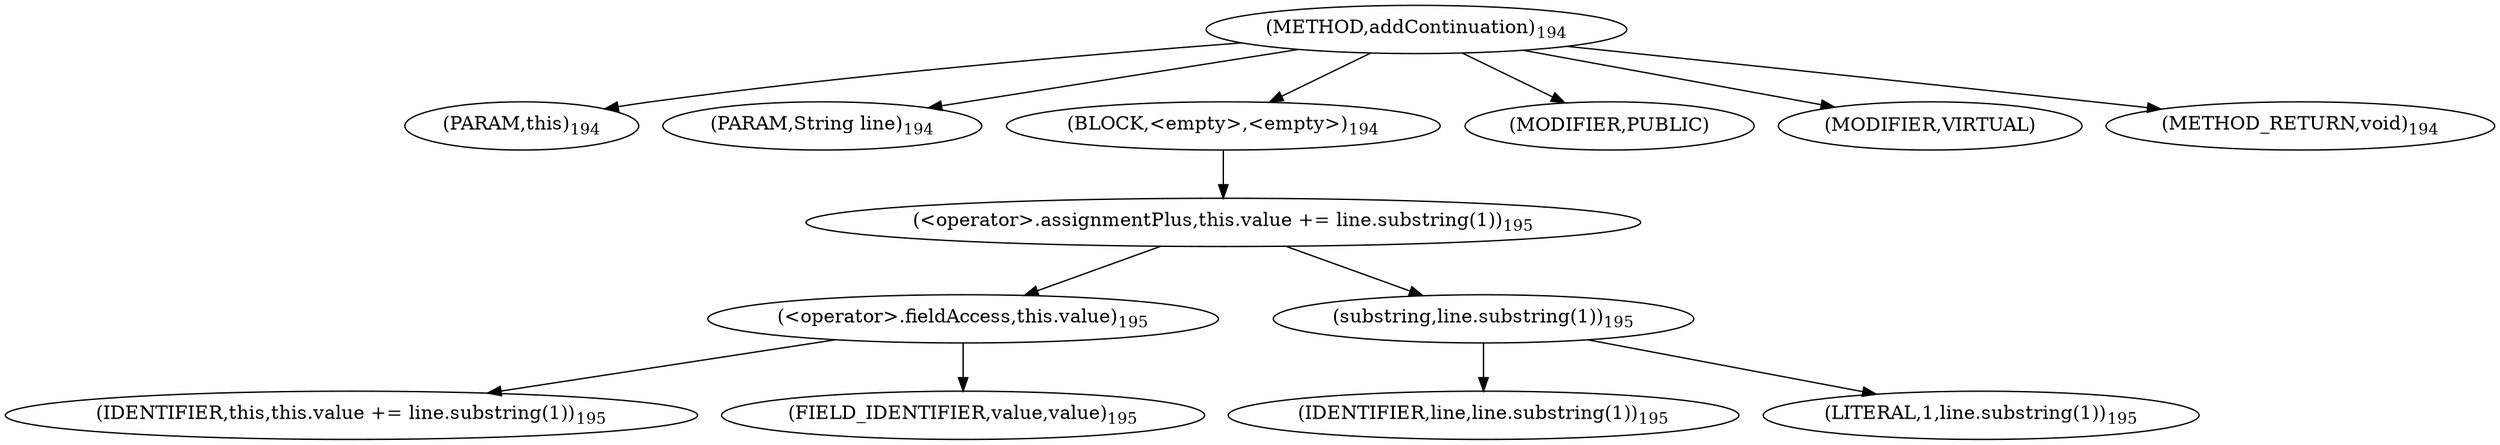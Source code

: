 digraph "addContinuation" {  
"325" [label = <(METHOD,addContinuation)<SUB>194</SUB>> ]
"326" [label = <(PARAM,this)<SUB>194</SUB>> ]
"327" [label = <(PARAM,String line)<SUB>194</SUB>> ]
"328" [label = <(BLOCK,&lt;empty&gt;,&lt;empty&gt;)<SUB>194</SUB>> ]
"329" [label = <(&lt;operator&gt;.assignmentPlus,this.value += line.substring(1))<SUB>195</SUB>> ]
"330" [label = <(&lt;operator&gt;.fieldAccess,this.value)<SUB>195</SUB>> ]
"331" [label = <(IDENTIFIER,this,this.value += line.substring(1))<SUB>195</SUB>> ]
"332" [label = <(FIELD_IDENTIFIER,value,value)<SUB>195</SUB>> ]
"333" [label = <(substring,line.substring(1))<SUB>195</SUB>> ]
"334" [label = <(IDENTIFIER,line,line.substring(1))<SUB>195</SUB>> ]
"335" [label = <(LITERAL,1,line.substring(1))<SUB>195</SUB>> ]
"336" [label = <(MODIFIER,PUBLIC)> ]
"337" [label = <(MODIFIER,VIRTUAL)> ]
"338" [label = <(METHOD_RETURN,void)<SUB>194</SUB>> ]
  "325" -> "326" 
  "325" -> "327" 
  "325" -> "328" 
  "325" -> "336" 
  "325" -> "337" 
  "325" -> "338" 
  "328" -> "329" 
  "329" -> "330" 
  "329" -> "333" 
  "330" -> "331" 
  "330" -> "332" 
  "333" -> "334" 
  "333" -> "335" 
}
